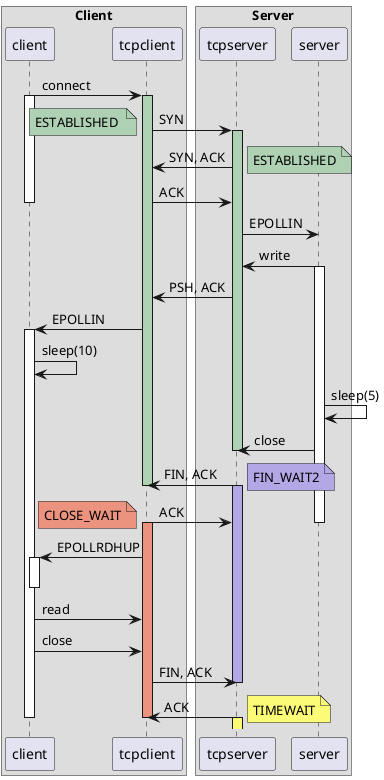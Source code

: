 @startuml
box "Client"
	participant client
	participant tcpclient
end box
box "Server"
	participant tcpserver
	participant server
end box
client -> tcpclient : connect
activate client
activate tcpclient #ADD1B2
tcpclient -> tcpserver : SYN

note left #ADD1B2
	ESTABLISHED 
end note
activate tcpserver  #ADD1B2
tcpserver -> tcpclient : SYN, ACK
note right #ADD1B2
	ESTABLISHED
end note
tcpclient -> tcpserver : ACK
deactivate client
tcpserver -> server : EPOLLIN
server -> tcpserver : write
activate server
tcpserver -> tcpclient : PSH, ACK
tcpclient -> client : EPOLLIN
activate client
client -> client : sleep(10)
server -> server : sleep(5)
server -> tcpserver : close
deactivate tcpserver

tcpserver -> tcpclient : FIN, ACK
deactivate tcpclient
activate tcpserver 	#B4A7E5
note right 	#B4A7E5
	FIN_WAIT2
end note

tcpclient -> tcpserver : ACK
deactivate server
activate tcpclient #EB937F
note left #EB937F
	CLOSE_WAIT
end note

tcpclient -> client : EPOLLRDHUP
activate client
deactivate client
client -> tcpclient : read

client -> tcpclient : close
tcpclient ->tcpserver : FIN, ACK


deactivate tcpserver
tcpserver -> tcpclient : ACK

deactivate tcpclient
deactivate client
activate tcpserver 	#FBFB77
note right 	#FBFB77
	TIMEWAIT
end note

@enduml